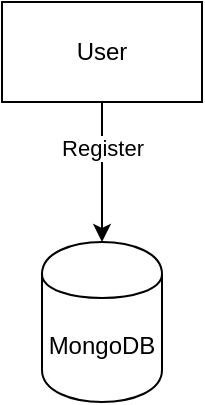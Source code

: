<mxfile version="24.2.0" type="device">
  <diagram name="Page-1" id="c2R_HJTXx0qI99lUliow">
    <mxGraphModel dx="1098" dy="783" grid="1" gridSize="10" guides="1" tooltips="1" connect="1" arrows="1" fold="1" page="1" pageScale="1" pageWidth="850" pageHeight="1100" math="0" shadow="0">
      <root>
        <mxCell id="0" />
        <mxCell id="1" parent="0" />
        <mxCell id="tvyFfB7hzxl0HRXoNPSE-1" value="MongoDB" style="shape=cylinder;whiteSpace=wrap;html=1;boundedLbl=1;backgroundOutline=1;" vertex="1" parent="1">
          <mxGeometry x="210" y="360" width="60" height="80" as="geometry" />
        </mxCell>
        <mxCell id="tvyFfB7hzxl0HRXoNPSE-4" style="edgeStyle=orthogonalEdgeStyle;rounded=0;orthogonalLoop=1;jettySize=auto;html=1;entryX=0.5;entryY=0;entryDx=0;entryDy=0;" edge="1" parent="1" source="tvyFfB7hzxl0HRXoNPSE-3" target="tvyFfB7hzxl0HRXoNPSE-1">
          <mxGeometry relative="1" as="geometry" />
        </mxCell>
        <mxCell id="tvyFfB7hzxl0HRXoNPSE-5" value="Register" style="edgeLabel;html=1;align=center;verticalAlign=middle;resizable=0;points=[];" vertex="1" connectable="0" parent="tvyFfB7hzxl0HRXoNPSE-4">
          <mxGeometry x="-0.349" relative="1" as="geometry">
            <mxPoint as="offset" />
          </mxGeometry>
        </mxCell>
        <mxCell id="tvyFfB7hzxl0HRXoNPSE-3" value="User" style="html=1;dashed=0;whiteSpace=wrap;" vertex="1" parent="1">
          <mxGeometry x="190" y="240" width="100" height="50" as="geometry" />
        </mxCell>
      </root>
    </mxGraphModel>
  </diagram>
</mxfile>
